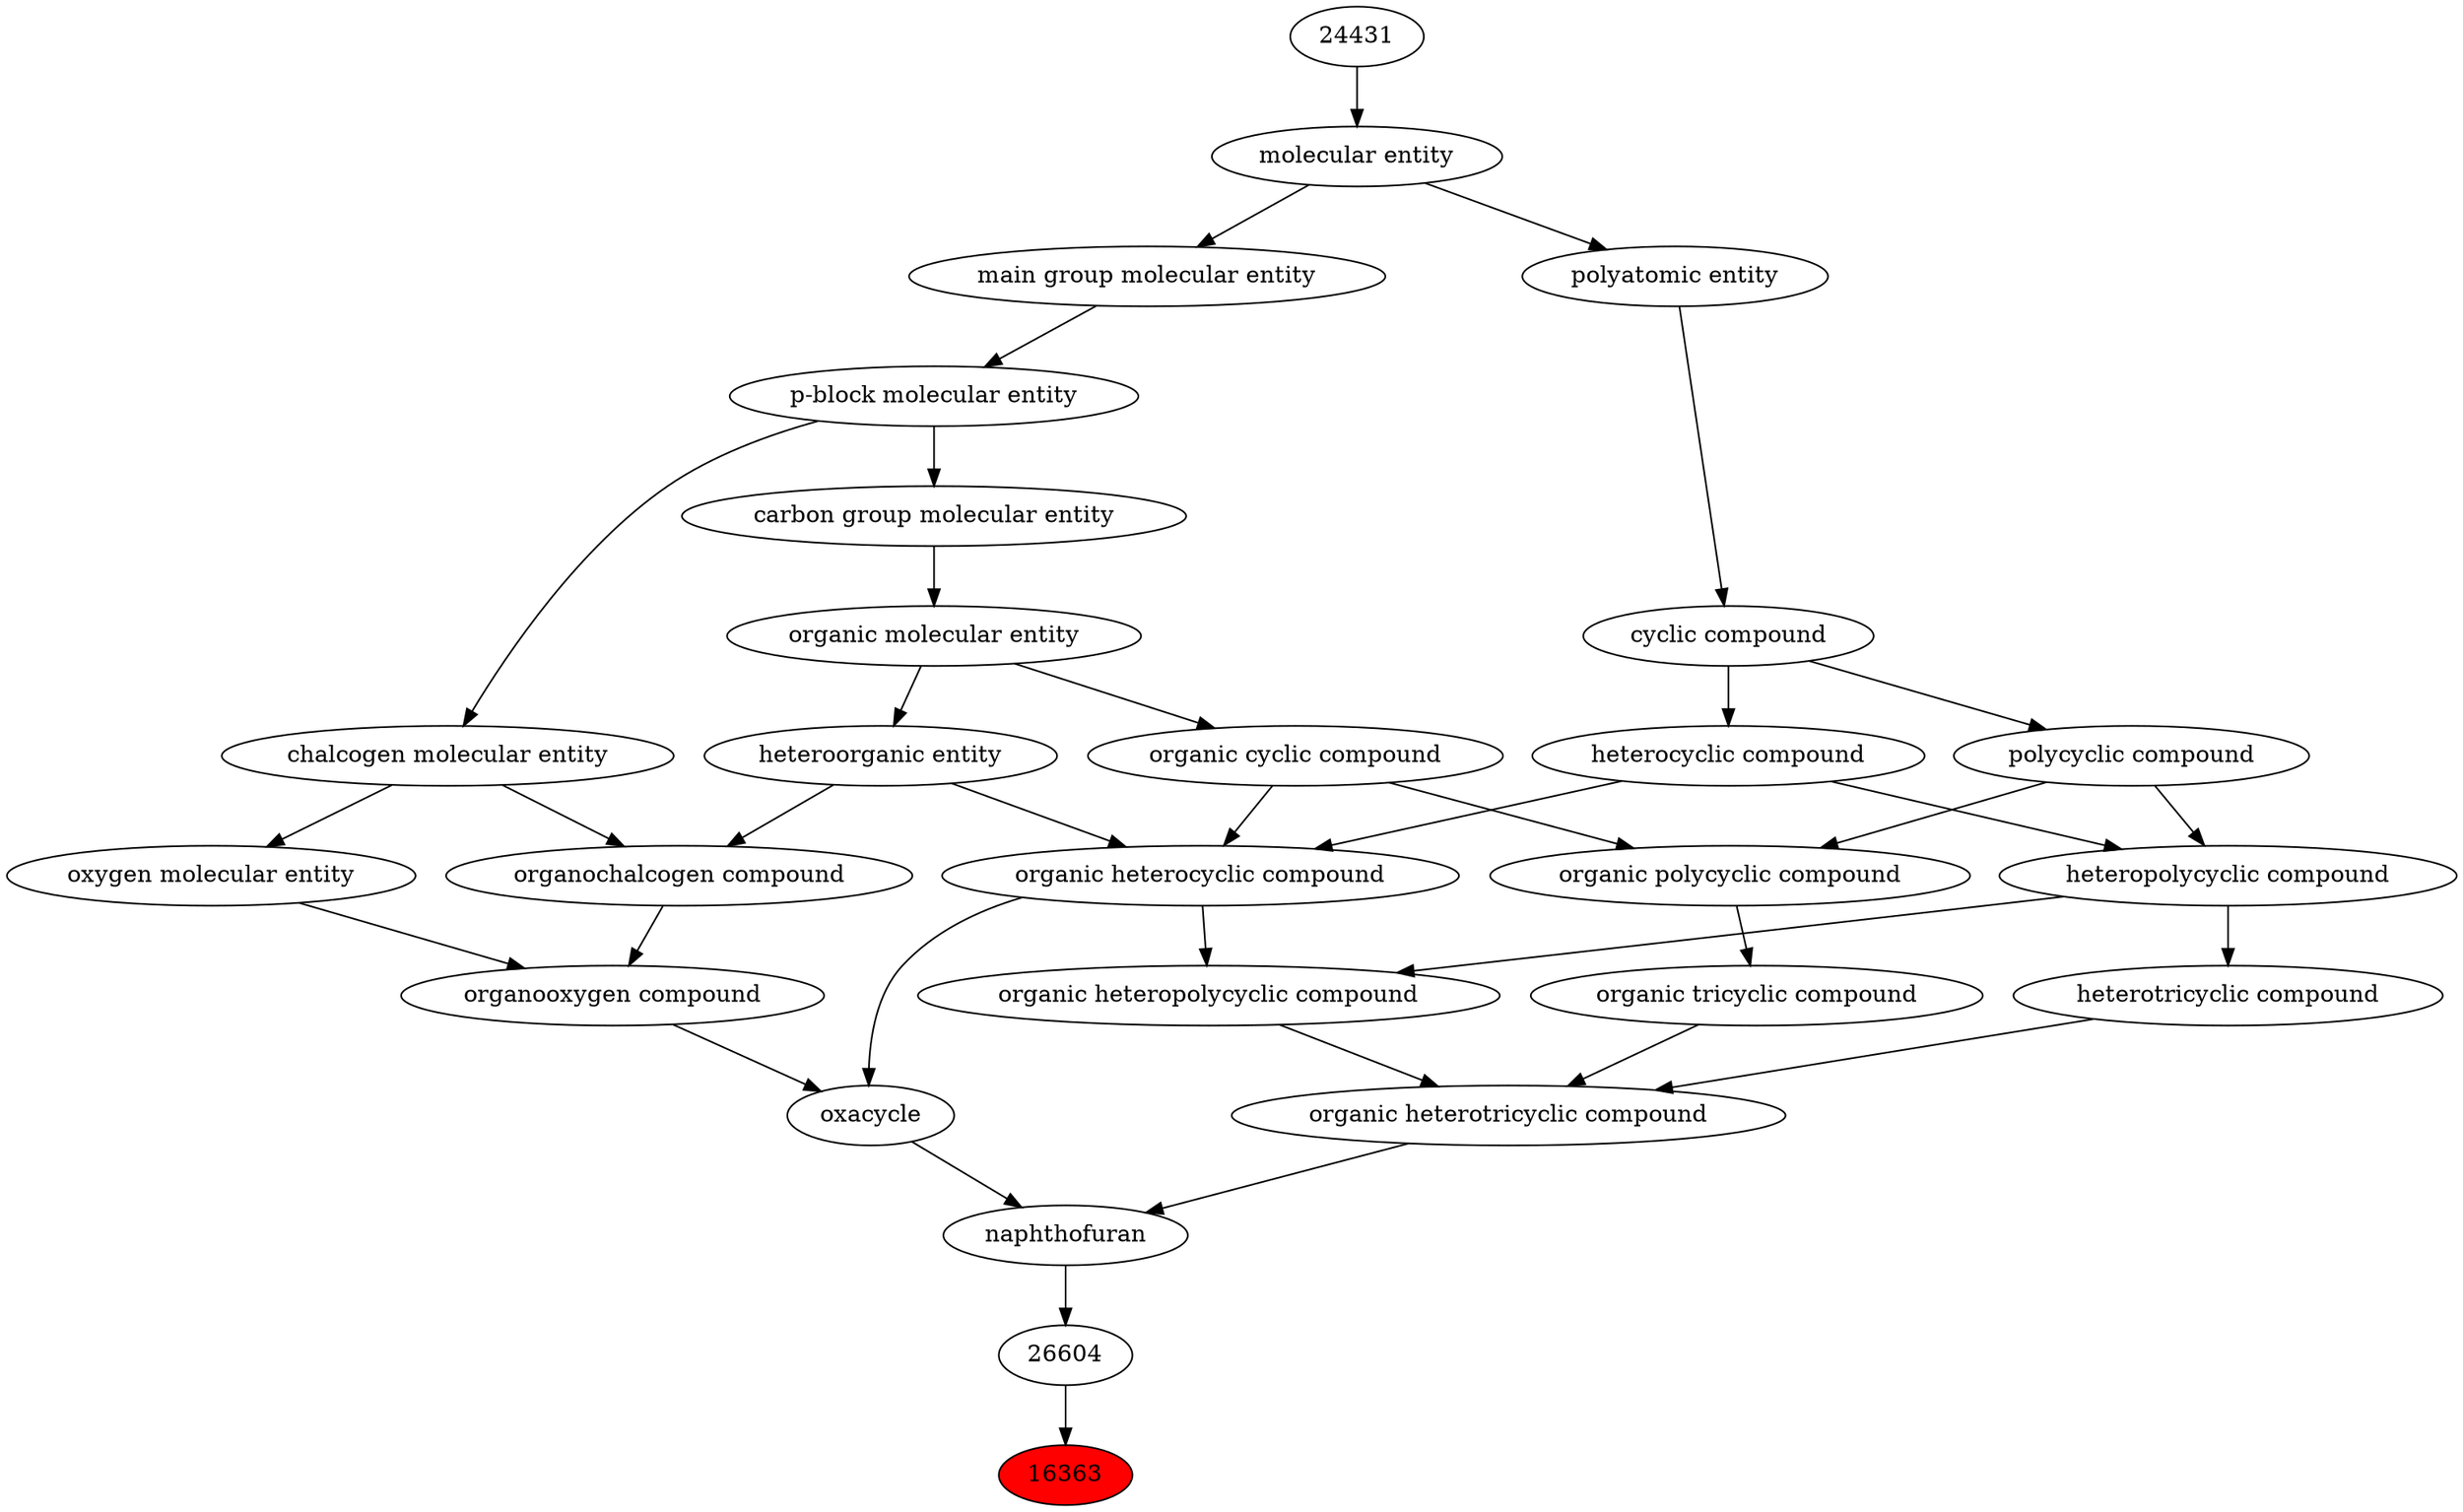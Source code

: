 digraph tree{ 
16363 [label="16363" fillcolor=red style=filled]
26604 -> 16363
26604 [label="26604"]
39270 -> 26604
39270 [label="naphthofuran"]
26979 -> 39270
38104 -> 39270
26979 [label="organic heterotricyclic compound"]
38166 -> 26979
36688 -> 26979
51959 -> 26979
38104 [label="oxacycle"]
24532 -> 38104
36963 -> 38104
38166 [label="organic heteropolycyclic compound"]
24532 -> 38166
33671 -> 38166
36688 [label="heterotricyclic compound"]
33671 -> 36688
51959 [label="organic tricyclic compound"]
51958 -> 51959
24532 [label="organic heterocyclic compound"]
33285 -> 24532
33832 -> 24532
5686 -> 24532
36963 [label="organooxygen compound"]
36962 -> 36963
25806 -> 36963
33671 [label="heteropolycyclic compound"]
5686 -> 33671
33635 -> 33671
51958 [label="organic polycyclic compound"]
33832 -> 51958
33635 -> 51958
33285 [label="heteroorganic entity"]
50860 -> 33285
33832 [label="organic cyclic compound"]
50860 -> 33832
5686 [label="heterocyclic compound"]
33595 -> 5686
36962 [label="organochalcogen compound"]
33285 -> 36962
33304 -> 36962
25806 [label="oxygen molecular entity"]
33304 -> 25806
33635 [label="polycyclic compound"]
33595 -> 33635
50860 [label="organic molecular entity"]
33582 -> 50860
33595 [label="cyclic compound"]
36357 -> 33595
33304 [label="chalcogen molecular entity"]
33675 -> 33304
33582 [label="carbon group molecular entity"]
33675 -> 33582
36357 [label="polyatomic entity"]
23367 -> 36357
33675 [label="p-block molecular entity"]
33579 -> 33675
23367 [label="molecular entity"]
24431 -> 23367
33579 [label="main group molecular entity"]
23367 -> 33579
24431 [label="24431"]
}